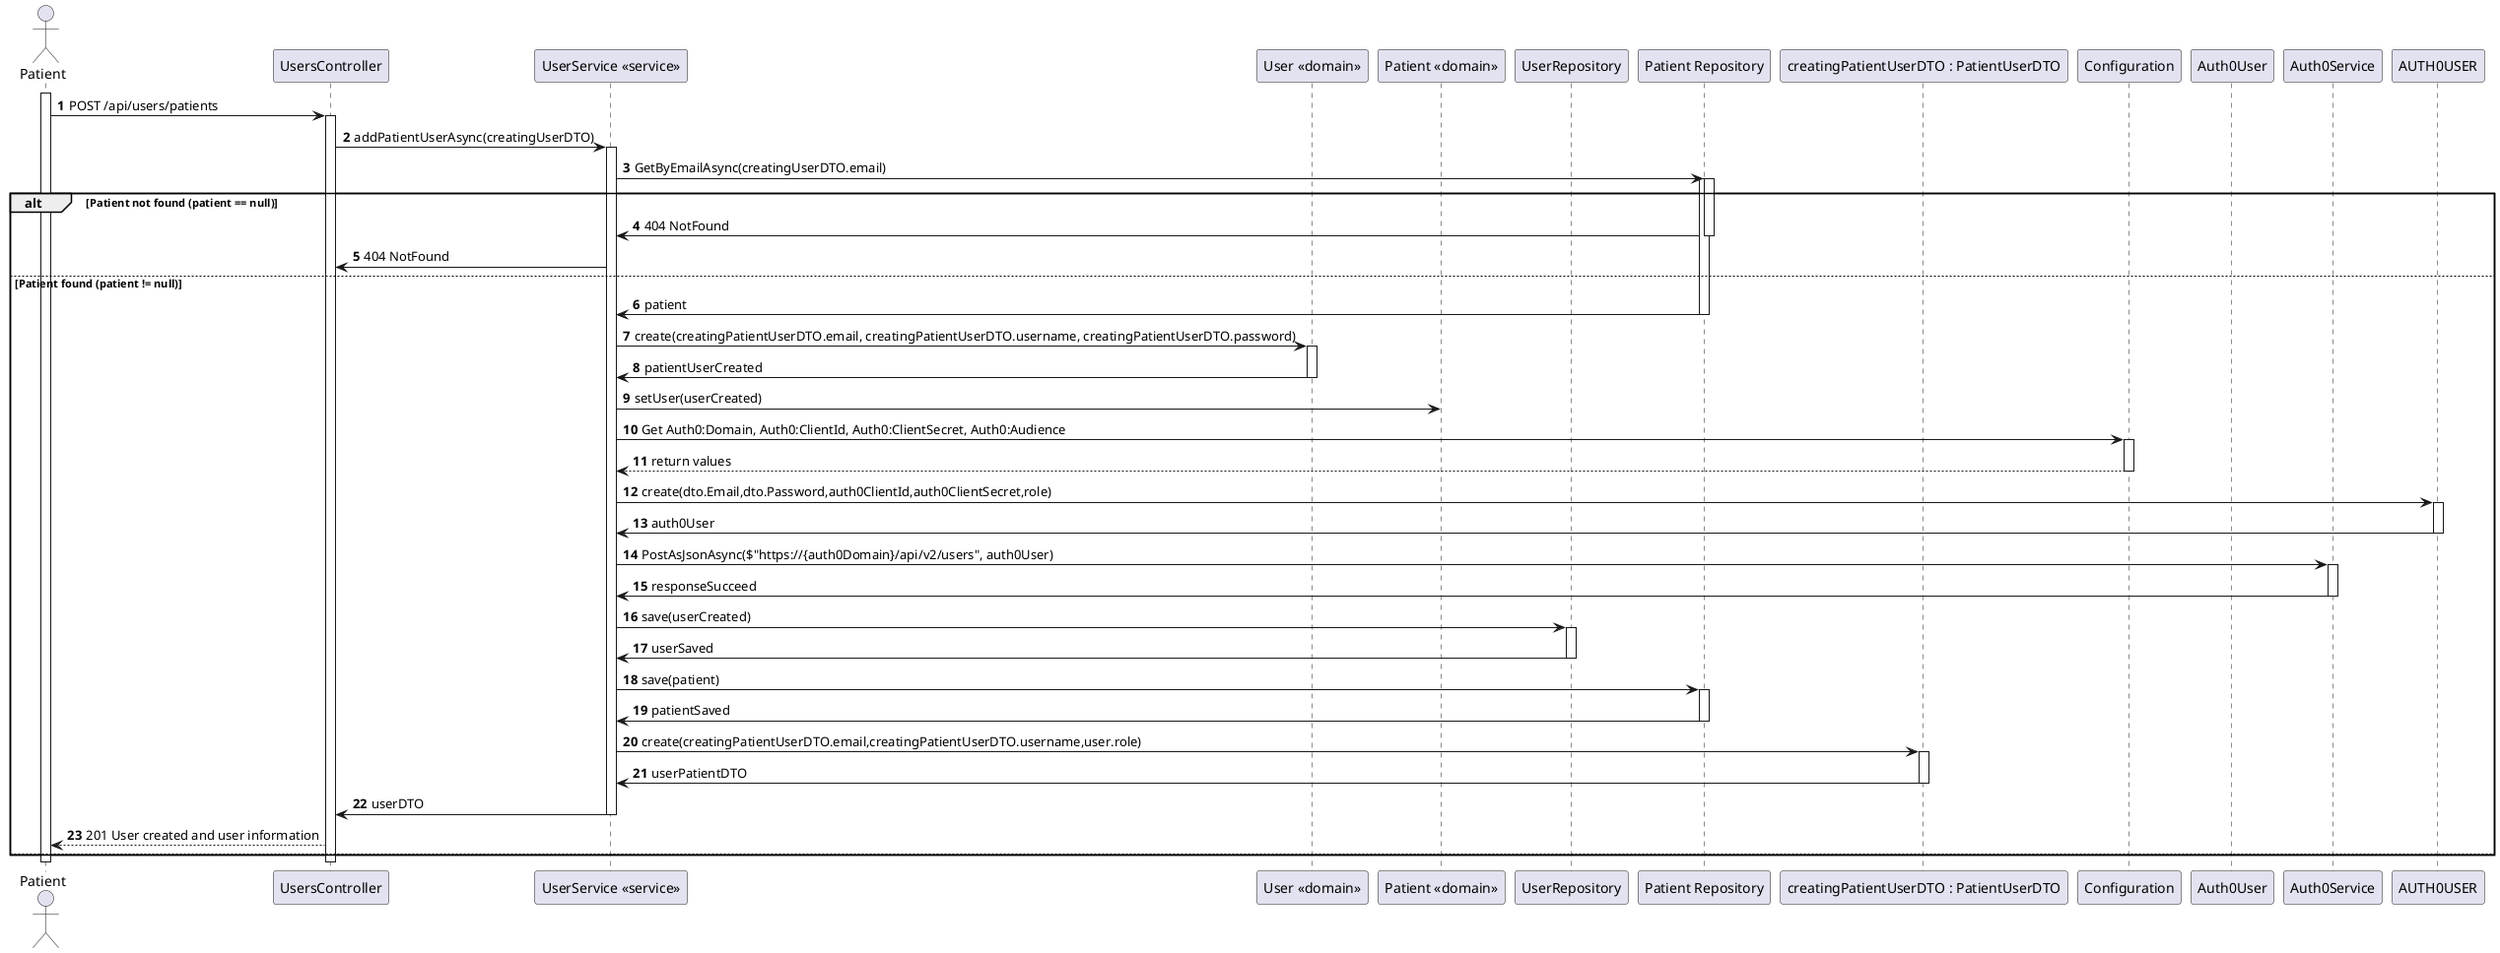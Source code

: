 @startuml 
autonumber
actor Patient as PATIENT
participant CTRL as "UsersController"
participant SERVICE as "UserService <<service>>"
participant User as "User <<domain>>"
participant Patient as "Patient <<domain>>"
participant USERREPO as "UserRepository"
participant PATIENTREPO as "Patient Repository"
participant DTO as "creatingPatientUserDTO : PatientUserDTO"
participant CONFIG as "Configuration"
participant AUTH0User as "Auth0User"
participant AUTH0SERVICE as "Auth0Service"
activate PATIENT
PATIENT-> CTRL : POST /api/users/patients
activate CTRL

CTRL -> SERVICE : addPatientUserAsync(creatingUserDTO)
activate SERVICE

SERVICE -> PATIENTREPO : GetByEmailAsync(creatingUserDTO.email)
activate PATIENTREPO
alt Patient not found (patient == null)

    activate PATIENTREPO

    PATIENTREPO -> SERVICE : 404 NotFound
    
    deactivate PATIENTREPO

    SERVICE -> CTRL : 404 NotFound

else Patient found (patient != null)
    PATIENTREPO -> SERVICE : patient
    deactivate PATIENTREPO

    SERVICE -> User : create(creatingPatientUserDTO.email, creatingPatientUserDTO.username, creatingPatientUserDTO.password)
    activate User

    User -> SERVICE : patientUserCreated
    deactivate User

    SERVICE -> Patient : setUser(userCreated)

    SERVICE -> CONFIG : Get Auth0:Domain, Auth0:ClientId, Auth0:ClientSecret, Auth0:Audience
    activate CONFIG
    CONFIG --> SERVICE : return values
    deactivate CONFIG

    SERVICE -> AUTH0USER : create(dto.Email,dto.Password,auth0ClientId,auth0ClientSecret,role)

    activate AUTH0USER

    AUTH0USER -> SERVICE : auth0User

    deactivate AUTH0USER

    SERVICE -> AUTH0SERVICE : PostAsJsonAsync($"https://{auth0Domain}/api/v2/users", auth0User)

    activate AUTH0SERVICE 

    AUTH0SERVICE -> SERVICE : responseSucceed
    deactivate AUTH0SERVICE

    SERVICE -> USERREPO : save(userCreated)
    activate USERREPO

    USERREPO -> SERVICE : userSaved
    deactivate USERREPO

    SERVICE -> PATIENTREPO : save(patient)
    activate PATIENTREPO

    PATIENTREPO -> SERVICE : patientSaved
    deactivate PATIENTREPO

    SERVICE -> DTO : create(creatingPatientUserDTO.email,creatingPatientUserDTO.username,user.role) 

    activate DTO

    DTO -> SERVICE : userPatientDTO

    deactivate DTO 

    SERVICE -> CTRL : userDTO

    deactivate SERVICE
    
    PATIENT <-- CTRL : 201 User created and user information

else 
end
deactivate CTRL
deactivate PATIENT

@enduml

